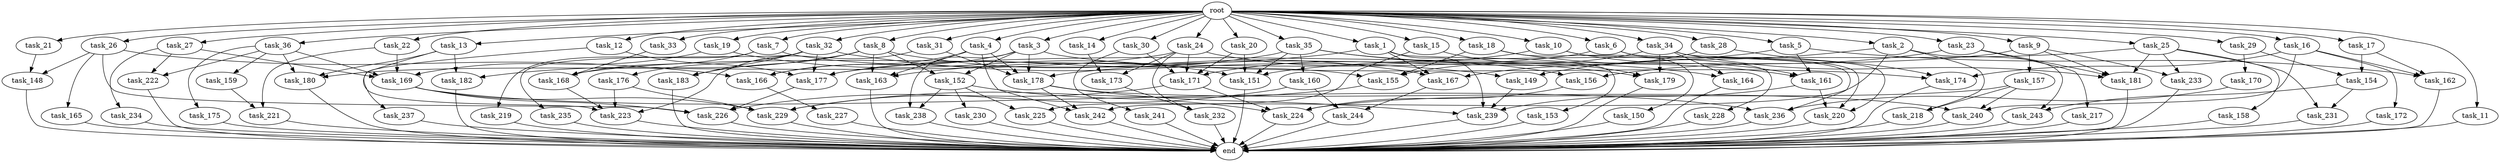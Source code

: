 digraph G {
  task_217 [size="1717986918.400000"];
  task_12 [size="2.048000"];
  task_152 [size="1941325217.792000"];
  task_160 [size="1391569403.904000"];
  task_36 [size="2.048000"];
  task_148 [size="1786706395.136000"];
  task_19 [size="2.048000"];
  task_180 [size="3109556322.304000"];
  root [size="0.000000"];
  task_10 [size="2.048000"];
  task_168 [size="4209067950.080000"];
  task_18 [size="2.048000"];
  task_219 [size="1391569403.904000"];
  task_183 [size="2491081031.680000"];
  task_161 [size="2886218022.912000"];
  task_4 [size="2.048000"];
  task_154 [size="1666447310.848000"];
  task_33 [size="2.048000"];
  task_235 [size="1391569403.904000"];
  task_234 [size="429496729.600000"];
  task_22 [size="2.048000"];
  task_15 [size="2.048000"];
  task_5 [size="2.048000"];
  end [size="0.000000"];
  task_228 [size="68719476.736000"];
  task_227 [size="1717986918.400000"];
  task_169 [size="1752346656.768000"];
  task_167 [size="1322849927.168000"];
  task_218 [size="2491081031.680000"];
  task_14 [size="2.048000"];
  task_21 [size="2.048000"];
  task_241 [size="154618822.656000"];
  task_16 [size="2.048000"];
  task_222 [size="1047972020.224000"];
  task_7 [size="2.048000"];
  task_242 [size="2662879723.520000"];
  task_27 [size="2.048000"];
  task_225 [size="1047972020.224000"];
  task_221 [size="1992864825.344000"];
  task_26 [size="2.048000"];
  task_177 [size="4569845202.944000"];
  task_239 [size="2903397892.096000"];
  task_17 [size="2.048000"];
  task_151 [size="4638564679.680000"];
  task_158 [size="1717986918.400000"];
  task_229 [size="2989297238.016000"];
  task_30 [size="2.048000"];
  task_172 [size="154618822.656000"];
  task_164 [size="2010044694.528000"];
  task_226 [size="3161095929.856000"];
  task_174 [size="1151051235.328000"];
  task_171 [size="2422361554.944000"];
  task_165 [size="68719476.736000"];
  task_179 [size="2628519985.152000"];
  task_175 [size="618475290.624000"];
  task_223 [size="2542620639.232000"];
  task_237 [size="1717986918.400000"];
  task_231 [size="2147483648.000000"];
  task_220 [size="2611340115.968000"];
  task_166 [size="1340029796.352000"];
  task_31 [size="2.048000"];
  task_170 [size="274877906.944000"];
  task_2 [size="2.048000"];
  task_153 [size="68719476.736000"];
  task_35 [size="2.048000"];
  task_3 [size="2.048000"];
  task_230 [size="429496729.600000"];
  task_181 [size="4123168604.160000"];
  task_162 [size="3264175144.960000"];
  task_232 [size="1941325217.792000"];
  task_8 [size="2.048000"];
  task_159 [size="618475290.624000"];
  task_150 [size="1099511627.776000"];
  task_29 [size="2.048000"];
  task_244 [size="1941325217.792000"];
  task_149 [size="2783138807.808000"];
  task_176 [size="1391569403.904000"];
  task_163 [size="1597727834.112000"];
  task_182 [size="2491081031.680000"];
  task_233 [size="1786706395.136000"];
  task_23 [size="2.048000"];
  task_224 [size="3865470566.400000"];
  task_6 [size="2.048000"];
  task_32 [size="2.048000"];
  task_20 [size="2.048000"];
  task_243 [size="1821066133.504000"];
  task_28 [size="2.048000"];
  task_9 [size="2.048000"];
  task_236 [size="2611340115.968000"];
  task_155 [size="3109556322.304000"];
  task_1 [size="2.048000"];
  task_156 [size="2817498546.176000"];
  task_173 [size="2817498546.176000"];
  task_34 [size="2.048000"];
  task_240 [size="2095944040.448000"];
  task_25 [size="2.048000"];
  task_157 [size="68719476.736000"];
  task_178 [size="3831110828.032000"];
  task_13 [size="2.048000"];
  task_24 [size="2.048000"];
  task_11 [size="2.048000"];
  task_238 [size="1271310319.616000"];

  task_217 -> end [size="1.000000"];
  task_12 -> task_177 [size="838860800.000000"];
  task_12 -> task_237 [size="838860800.000000"];
  task_152 -> task_230 [size="209715200.000000"];
  task_152 -> task_238 [size="209715200.000000"];
  task_152 -> task_225 [size="209715200.000000"];
  task_152 -> task_224 [size="209715200.000000"];
  task_160 -> task_244 [size="536870912.000000"];
  task_160 -> task_226 [size="536870912.000000"];
  task_36 -> task_180 [size="301989888.000000"];
  task_36 -> task_175 [size="301989888.000000"];
  task_36 -> task_169 [size="301989888.000000"];
  task_36 -> task_159 [size="301989888.000000"];
  task_36 -> task_222 [size="301989888.000000"];
  task_148 -> end [size="1.000000"];
  task_19 -> task_169 [size="209715200.000000"];
  task_19 -> task_151 [size="209715200.000000"];
  task_180 -> end [size="1.000000"];
  root -> task_12 [size="1.000000"];
  root -> task_35 [size="1.000000"];
  root -> task_14 [size="1.000000"];
  root -> task_36 [size="1.000000"];
  root -> task_6 [size="1.000000"];
  root -> task_32 [size="1.000000"];
  root -> task_19 [size="1.000000"];
  root -> task_20 [size="1.000000"];
  root -> task_16 [size="1.000000"];
  root -> task_9 [size="1.000000"];
  root -> task_31 [size="1.000000"];
  root -> task_10 [size="1.000000"];
  root -> task_1 [size="1.000000"];
  root -> task_18 [size="1.000000"];
  root -> task_5 [size="1.000000"];
  root -> task_2 [size="1.000000"];
  root -> task_4 [size="1.000000"];
  root -> task_27 [size="1.000000"];
  root -> task_11 [size="1.000000"];
  root -> task_23 [size="1.000000"];
  root -> task_3 [size="1.000000"];
  root -> task_26 [size="1.000000"];
  root -> task_7 [size="1.000000"];
  root -> task_34 [size="1.000000"];
  root -> task_17 [size="1.000000"];
  root -> task_33 [size="1.000000"];
  root -> task_15 [size="1.000000"];
  root -> task_22 [size="1.000000"];
  root -> task_29 [size="1.000000"];
  root -> task_8 [size="1.000000"];
  root -> task_30 [size="1.000000"];
  root -> task_13 [size="1.000000"];
  root -> task_25 [size="1.000000"];
  root -> task_24 [size="1.000000"];
  root -> task_21 [size="1.000000"];
  root -> task_28 [size="1.000000"];
  task_10 -> task_161 [size="33554432.000000"];
  task_10 -> task_228 [size="33554432.000000"];
  task_10 -> task_171 [size="33554432.000000"];
  task_168 -> task_223 [size="75497472.000000"];
  task_18 -> task_155 [size="536870912.000000"];
  task_18 -> task_161 [size="536870912.000000"];
  task_18 -> task_150 [size="536870912.000000"];
  task_219 -> end [size="1.000000"];
  task_183 -> end [size="1.000000"];
  task_161 -> task_220 [size="134217728.000000"];
  task_161 -> task_239 [size="134217728.000000"];
  task_4 -> task_163 [size="209715200.000000"];
  task_4 -> task_166 [size="209715200.000000"];
  task_4 -> task_242 [size="209715200.000000"];
  task_4 -> task_178 [size="209715200.000000"];
  task_154 -> task_243 [size="209715200.000000"];
  task_154 -> task_231 [size="209715200.000000"];
  task_33 -> task_168 [size="536870912.000000"];
  task_235 -> end [size="1.000000"];
  task_234 -> end [size="1.000000"];
  task_22 -> task_169 [size="134217728.000000"];
  task_22 -> task_221 [size="134217728.000000"];
  task_15 -> task_179 [size="301989888.000000"];
  task_15 -> task_225 [size="301989888.000000"];
  task_5 -> task_162 [size="838860800.000000"];
  task_5 -> task_161 [size="838860800.000000"];
  task_5 -> task_178 [size="838860800.000000"];
  task_228 -> end [size="1.000000"];
  task_227 -> end [size="1.000000"];
  task_169 -> task_236 [size="134217728.000000"];
  task_169 -> task_226 [size="134217728.000000"];
  task_169 -> task_229 [size="134217728.000000"];
  task_167 -> task_244 [size="411041792.000000"];
  task_218 -> end [size="1.000000"];
  task_14 -> task_173 [size="838860800.000000"];
  task_21 -> task_148 [size="838860800.000000"];
  task_241 -> end [size="1.000000"];
  task_16 -> task_172 [size="75497472.000000"];
  task_16 -> task_162 [size="75497472.000000"];
  task_16 -> task_174 [size="75497472.000000"];
  task_16 -> task_240 [size="75497472.000000"];
  task_222 -> end [size="1.000000"];
  task_7 -> task_155 [size="679477248.000000"];
  task_7 -> task_168 [size="679477248.000000"];
  task_7 -> task_219 [size="679477248.000000"];
  task_242 -> end [size="1.000000"];
  task_27 -> task_234 [size="209715200.000000"];
  task_27 -> task_169 [size="209715200.000000"];
  task_27 -> task_222 [size="209715200.000000"];
  task_225 -> end [size="1.000000"];
  task_221 -> end [size="1.000000"];
  task_26 -> task_148 [size="33554432.000000"];
  task_26 -> task_166 [size="33554432.000000"];
  task_26 -> task_165 [size="33554432.000000"];
  task_26 -> task_226 [size="33554432.000000"];
  task_177 -> task_226 [size="838860800.000000"];
  task_239 -> end [size="1.000000"];
  task_17 -> task_154 [size="679477248.000000"];
  task_17 -> task_162 [size="679477248.000000"];
  task_151 -> end [size="1.000000"];
  task_158 -> end [size="1.000000"];
  task_229 -> end [size="1.000000"];
  task_30 -> task_241 [size="75497472.000000"];
  task_30 -> task_171 [size="75497472.000000"];
  task_172 -> end [size="1.000000"];
  task_164 -> end [size="1.000000"];
  task_226 -> end [size="1.000000"];
  task_174 -> end [size="1.000000"];
  task_171 -> task_229 [size="838860800.000000"];
  task_171 -> task_224 [size="838860800.000000"];
  task_165 -> end [size="1.000000"];
  task_179 -> end [size="1.000000"];
  task_175 -> end [size="1.000000"];
  task_223 -> end [size="1.000000"];
  task_237 -> end [size="1.000000"];
  task_231 -> end [size="1.000000"];
  task_220 -> end [size="1.000000"];
  task_166 -> task_227 [size="838860800.000000"];
  task_31 -> task_223 [size="411041792.000000"];
  task_31 -> task_178 [size="411041792.000000"];
  task_170 -> task_236 [size="301989888.000000"];
  task_2 -> task_243 [size="679477248.000000"];
  task_2 -> task_218 [size="679477248.000000"];
  task_2 -> task_149 [size="679477248.000000"];
  task_2 -> task_242 [size="679477248.000000"];
  task_153 -> end [size="1.000000"];
  task_35 -> task_177 [size="679477248.000000"];
  task_35 -> task_160 [size="679477248.000000"];
  task_35 -> task_151 [size="679477248.000000"];
  task_35 -> task_179 [size="679477248.000000"];
  task_35 -> task_164 [size="679477248.000000"];
  task_3 -> task_152 [size="411041792.000000"];
  task_3 -> task_166 [size="411041792.000000"];
  task_3 -> task_238 [size="411041792.000000"];
  task_3 -> task_174 [size="411041792.000000"];
  task_3 -> task_178 [size="411041792.000000"];
  task_230 -> end [size="1.000000"];
  task_181 -> end [size="1.000000"];
  task_162 -> end [size="1.000000"];
  task_232 -> end [size="1.000000"];
  task_8 -> task_163 [size="536870912.000000"];
  task_8 -> task_182 [size="536870912.000000"];
  task_8 -> task_152 [size="536870912.000000"];
  task_8 -> task_167 [size="536870912.000000"];
  task_8 -> task_183 [size="536870912.000000"];
  task_159 -> task_221 [size="838860800.000000"];
  task_150 -> end [size="1.000000"];
  task_29 -> task_170 [size="134217728.000000"];
  task_29 -> task_154 [size="134217728.000000"];
  task_244 -> end [size="1.000000"];
  task_149 -> task_239 [size="838860800.000000"];
  task_176 -> task_223 [size="75497472.000000"];
  task_176 -> task_229 [size="75497472.000000"];
  task_163 -> end [size="1.000000"];
  task_182 -> end [size="1.000000"];
  task_233 -> end [size="1.000000"];
  task_23 -> task_156 [size="838860800.000000"];
  task_23 -> task_217 [size="838860800.000000"];
  task_23 -> task_181 [size="838860800.000000"];
  task_224 -> end [size="1.000000"];
  task_6 -> task_236 [size="838860800.000000"];
  task_6 -> task_220 [size="838860800.000000"];
  task_6 -> task_168 [size="838860800.000000"];
  task_32 -> task_183 [size="679477248.000000"];
  task_32 -> task_177 [size="679477248.000000"];
  task_32 -> task_176 [size="679477248.000000"];
  task_32 -> task_149 [size="679477248.000000"];
  task_32 -> task_235 [size="679477248.000000"];
  task_20 -> task_151 [size="536870912.000000"];
  task_20 -> task_171 [size="536870912.000000"];
  task_243 -> end [size="1.000000"];
  task_28 -> task_167 [size="75497472.000000"];
  task_28 -> task_174 [size="75497472.000000"];
  task_9 -> task_177 [size="33554432.000000"];
  task_9 -> task_157 [size="33554432.000000"];
  task_9 -> task_181 [size="33554432.000000"];
  task_9 -> task_233 [size="33554432.000000"];
  task_236 -> end [size="1.000000"];
  task_155 -> task_229 [size="411041792.000000"];
  task_1 -> task_163 [size="33554432.000000"];
  task_1 -> task_153 [size="33554432.000000"];
  task_1 -> task_239 [size="33554432.000000"];
  task_1 -> task_167 [size="33554432.000000"];
  task_156 -> task_224 [size="301989888.000000"];
  task_173 -> task_232 [size="411041792.000000"];
  task_34 -> task_155 [size="301989888.000000"];
  task_34 -> task_220 [size="301989888.000000"];
  task_34 -> task_179 [size="301989888.000000"];
  task_34 -> task_181 [size="301989888.000000"];
  task_34 -> task_164 [size="301989888.000000"];
  task_240 -> end [size="1.000000"];
  task_25 -> task_158 [size="838860800.000000"];
  task_25 -> task_151 [size="838860800.000000"];
  task_25 -> task_233 [size="838860800.000000"];
  task_25 -> task_181 [size="838860800.000000"];
  task_25 -> task_231 [size="838860800.000000"];
  task_157 -> task_240 [size="536870912.000000"];
  task_157 -> task_218 [size="536870912.000000"];
  task_157 -> task_224 [size="536870912.000000"];
  task_178 -> task_240 [size="411041792.000000"];
  task_178 -> task_239 [size="411041792.000000"];
  task_178 -> task_242 [size="411041792.000000"];
  task_13 -> task_180 [size="679477248.000000"];
  task_13 -> task_182 [size="679477248.000000"];
  task_13 -> task_223 [size="679477248.000000"];
  task_24 -> task_156 [size="536870912.000000"];
  task_24 -> task_180 [size="536870912.000000"];
  task_24 -> task_171 [size="536870912.000000"];
  task_24 -> task_173 [size="536870912.000000"];
  task_24 -> task_232 [size="536870912.000000"];
  task_11 -> end [size="1.000000"];
  task_238 -> end [size="1.000000"];
}
